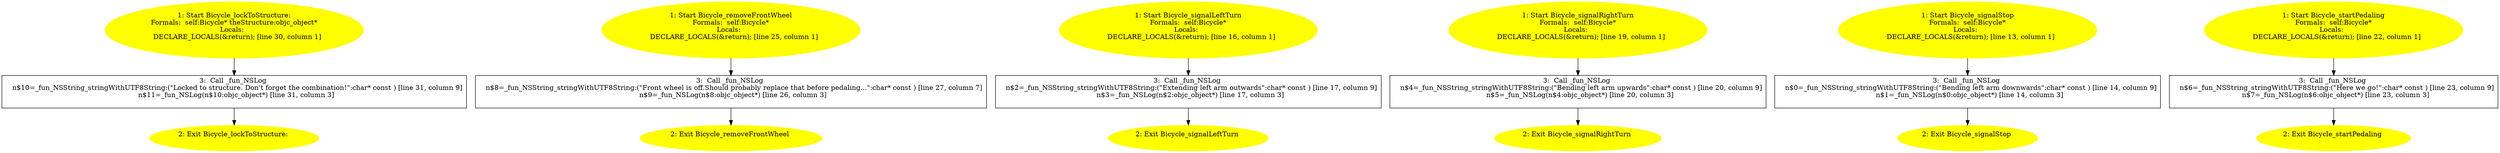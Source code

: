 /* @generated */
digraph cfg {
"lockToStructure:#Bicycle(struct objc_object)#instance.08c84c9f07aafb2f30ed48101344ca7a_1" [label="1: Start Bicycle_lockToStructure:\nFormals:  self:Bicycle* theStructure:objc_object*\nLocals:  \n   DECLARE_LOCALS(&return); [line 30, column 1]\n " color=yellow style=filled]
	

	 "lockToStructure:#Bicycle(struct objc_object)#instance.08c84c9f07aafb2f30ed48101344ca7a_1" -> "lockToStructure:#Bicycle(struct objc_object)#instance.08c84c9f07aafb2f30ed48101344ca7a_3" ;
"lockToStructure:#Bicycle(struct objc_object)#instance.08c84c9f07aafb2f30ed48101344ca7a_2" [label="2: Exit Bicycle_lockToStructure: \n  " color=yellow style=filled]
	

"lockToStructure:#Bicycle(struct objc_object)#instance.08c84c9f07aafb2f30ed48101344ca7a_3" [label="3:  Call _fun_NSLog \n   n$10=_fun_NSString_stringWithUTF8String:(\"Locked to structure. Don't forget the combination!\":char* const ) [line 31, column 9]\n  n$11=_fun_NSLog(n$10:objc_object*) [line 31, column 3]\n " shape="box"]
	

	 "lockToStructure:#Bicycle(struct objc_object)#instance.08c84c9f07aafb2f30ed48101344ca7a_3" -> "lockToStructure:#Bicycle(struct objc_object)#instance.08c84c9f07aafb2f30ed48101344ca7a_2" ;
"removeFrontWheel#Bicycle#instance.30147087e52fa1526931dfcd2d381f31_1" [label="1: Start Bicycle_removeFrontWheel\nFormals:  self:Bicycle*\nLocals:  \n   DECLARE_LOCALS(&return); [line 25, column 1]\n " color=yellow style=filled]
	

	 "removeFrontWheel#Bicycle#instance.30147087e52fa1526931dfcd2d381f31_1" -> "removeFrontWheel#Bicycle#instance.30147087e52fa1526931dfcd2d381f31_3" ;
"removeFrontWheel#Bicycle#instance.30147087e52fa1526931dfcd2d381f31_2" [label="2: Exit Bicycle_removeFrontWheel \n  " color=yellow style=filled]
	

"removeFrontWheel#Bicycle#instance.30147087e52fa1526931dfcd2d381f31_3" [label="3:  Call _fun_NSLog \n   n$8=_fun_NSString_stringWithUTF8String:(\"Front wheel is off.Should probably replace that before pedaling...\":char* const ) [line 27, column 7]\n  n$9=_fun_NSLog(n$8:objc_object*) [line 26, column 3]\n " shape="box"]
	

	 "removeFrontWheel#Bicycle#instance.30147087e52fa1526931dfcd2d381f31_3" -> "removeFrontWheel#Bicycle#instance.30147087e52fa1526931dfcd2d381f31_2" ;
"signalLeftTurn#Bicycle#instance.a4d5c86b4aa90993e2ac30d04f01880f_1" [label="1: Start Bicycle_signalLeftTurn\nFormals:  self:Bicycle*\nLocals:  \n   DECLARE_LOCALS(&return); [line 16, column 1]\n " color=yellow style=filled]
	

	 "signalLeftTurn#Bicycle#instance.a4d5c86b4aa90993e2ac30d04f01880f_1" -> "signalLeftTurn#Bicycle#instance.a4d5c86b4aa90993e2ac30d04f01880f_3" ;
"signalLeftTurn#Bicycle#instance.a4d5c86b4aa90993e2ac30d04f01880f_2" [label="2: Exit Bicycle_signalLeftTurn \n  " color=yellow style=filled]
	

"signalLeftTurn#Bicycle#instance.a4d5c86b4aa90993e2ac30d04f01880f_3" [label="3:  Call _fun_NSLog \n   n$2=_fun_NSString_stringWithUTF8String:(\"Extending left arm outwards\":char* const ) [line 17, column 9]\n  n$3=_fun_NSLog(n$2:objc_object*) [line 17, column 3]\n " shape="box"]
	

	 "signalLeftTurn#Bicycle#instance.a4d5c86b4aa90993e2ac30d04f01880f_3" -> "signalLeftTurn#Bicycle#instance.a4d5c86b4aa90993e2ac30d04f01880f_2" ;
"signalRightTurn#Bicycle#instance.fadced5c56a6d988e6d72d83b6b35cbe_1" [label="1: Start Bicycle_signalRightTurn\nFormals:  self:Bicycle*\nLocals:  \n   DECLARE_LOCALS(&return); [line 19, column 1]\n " color=yellow style=filled]
	

	 "signalRightTurn#Bicycle#instance.fadced5c56a6d988e6d72d83b6b35cbe_1" -> "signalRightTurn#Bicycle#instance.fadced5c56a6d988e6d72d83b6b35cbe_3" ;
"signalRightTurn#Bicycle#instance.fadced5c56a6d988e6d72d83b6b35cbe_2" [label="2: Exit Bicycle_signalRightTurn \n  " color=yellow style=filled]
	

"signalRightTurn#Bicycle#instance.fadced5c56a6d988e6d72d83b6b35cbe_3" [label="3:  Call _fun_NSLog \n   n$4=_fun_NSString_stringWithUTF8String:(\"Bending left arm upwards\":char* const ) [line 20, column 9]\n  n$5=_fun_NSLog(n$4:objc_object*) [line 20, column 3]\n " shape="box"]
	

	 "signalRightTurn#Bicycle#instance.fadced5c56a6d988e6d72d83b6b35cbe_3" -> "signalRightTurn#Bicycle#instance.fadced5c56a6d988e6d72d83b6b35cbe_2" ;
"signalStop#Bicycle#instance.e21e040e406b062ae47420adbbba076a_1" [label="1: Start Bicycle_signalStop\nFormals:  self:Bicycle*\nLocals:  \n   DECLARE_LOCALS(&return); [line 13, column 1]\n " color=yellow style=filled]
	

	 "signalStop#Bicycle#instance.e21e040e406b062ae47420adbbba076a_1" -> "signalStop#Bicycle#instance.e21e040e406b062ae47420adbbba076a_3" ;
"signalStop#Bicycle#instance.e21e040e406b062ae47420adbbba076a_2" [label="2: Exit Bicycle_signalStop \n  " color=yellow style=filled]
	

"signalStop#Bicycle#instance.e21e040e406b062ae47420adbbba076a_3" [label="3:  Call _fun_NSLog \n   n$0=_fun_NSString_stringWithUTF8String:(\"Bending left arm downwards\":char* const ) [line 14, column 9]\n  n$1=_fun_NSLog(n$0:objc_object*) [line 14, column 3]\n " shape="box"]
	

	 "signalStop#Bicycle#instance.e21e040e406b062ae47420adbbba076a_3" -> "signalStop#Bicycle#instance.e21e040e406b062ae47420adbbba076a_2" ;
"startPedaling#Bicycle#instance.51dd675ab15335a15287fd45cbc21261_1" [label="1: Start Bicycle_startPedaling\nFormals:  self:Bicycle*\nLocals:  \n   DECLARE_LOCALS(&return); [line 22, column 1]\n " color=yellow style=filled]
	

	 "startPedaling#Bicycle#instance.51dd675ab15335a15287fd45cbc21261_1" -> "startPedaling#Bicycle#instance.51dd675ab15335a15287fd45cbc21261_3" ;
"startPedaling#Bicycle#instance.51dd675ab15335a15287fd45cbc21261_2" [label="2: Exit Bicycle_startPedaling \n  " color=yellow style=filled]
	

"startPedaling#Bicycle#instance.51dd675ab15335a15287fd45cbc21261_3" [label="3:  Call _fun_NSLog \n   n$6=_fun_NSString_stringWithUTF8String:(\"Here we go!\":char* const ) [line 23, column 9]\n  n$7=_fun_NSLog(n$6:objc_object*) [line 23, column 3]\n " shape="box"]
	

	 "startPedaling#Bicycle#instance.51dd675ab15335a15287fd45cbc21261_3" -> "startPedaling#Bicycle#instance.51dd675ab15335a15287fd45cbc21261_2" ;
}
